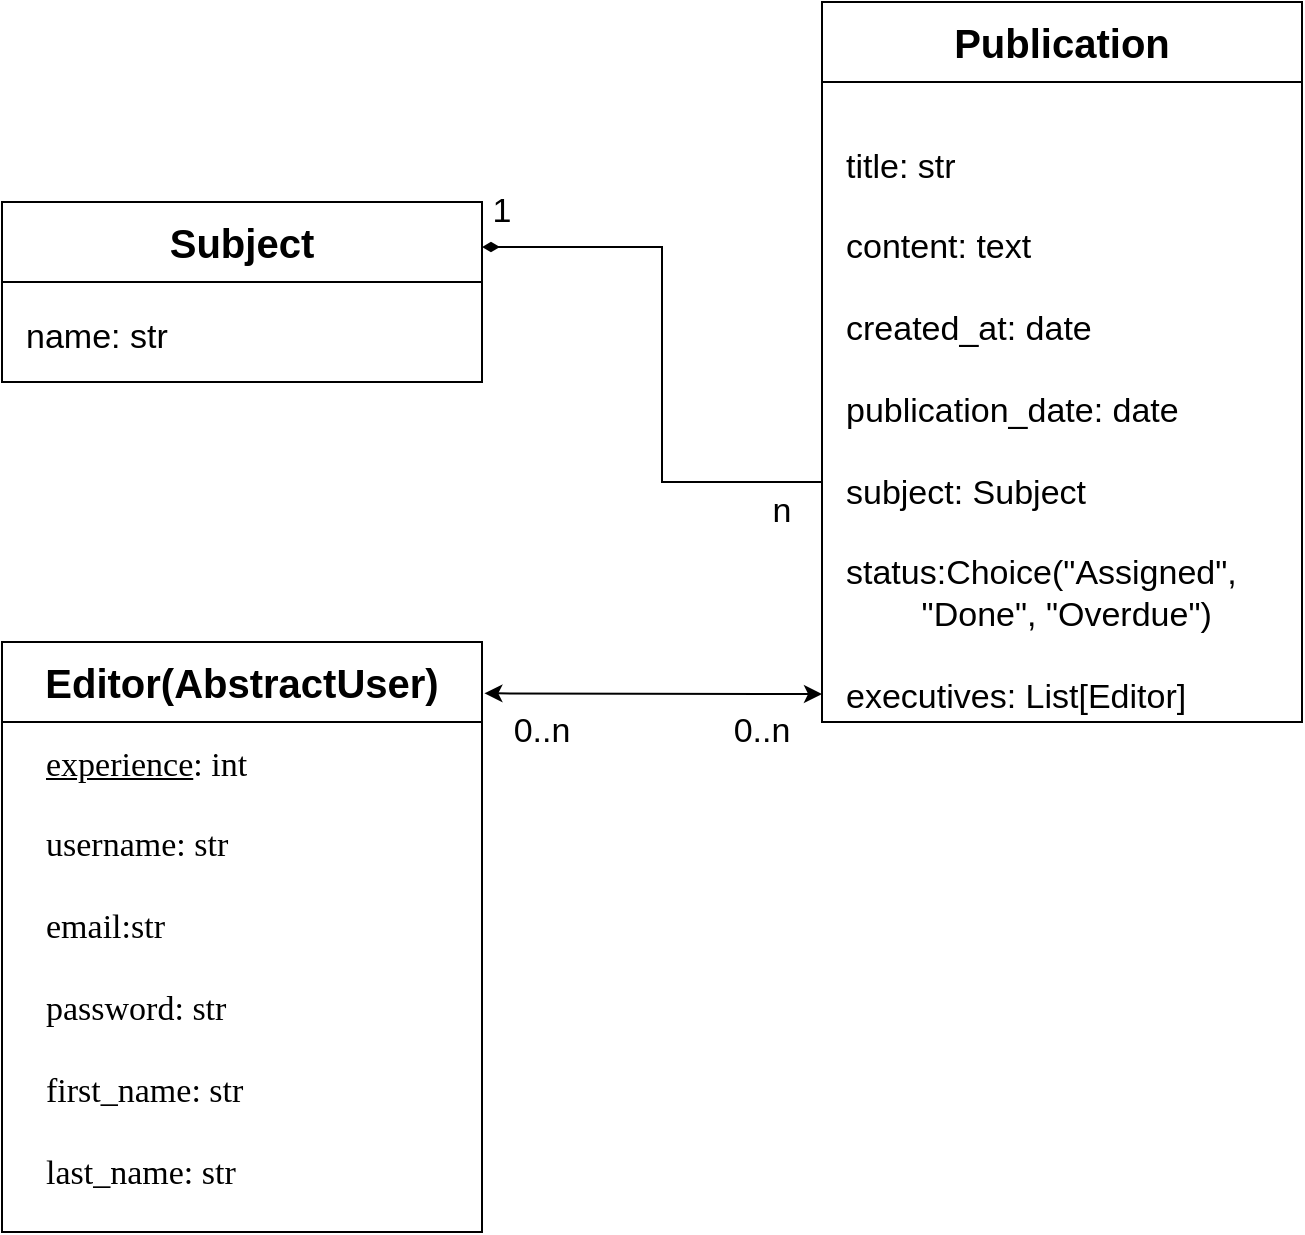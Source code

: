 <mxfile version="22.1.22" type="embed">
  <diagram name="Page-1" id="OVcS8Alv_T-uJs1jZaDE">
    <mxGraphModel dx="822" dy="515" grid="1" gridSize="10" guides="1" tooltips="1" connect="1" arrows="1" fold="1" page="1" pageScale="1" pageWidth="850" pageHeight="1100" math="0" shadow="0">
      <root>
        <mxCell id="0" />
        <mxCell id="1" parent="0" />
        <mxCell id="XHiDL_9w_AK1erUn259C-4" value="&lt;font style=&quot;font-size: 20px;&quot;&gt;Publication&lt;/font&gt;" style="swimlane;whiteSpace=wrap;html=1;fontSize=15;startSize=40;" parent="1" vertex="1">
          <mxGeometry x="520" y="120" width="240" height="360" as="geometry">
            <mxRectangle x="510" y="110" width="100" height="30" as="alternateBounds" />
          </mxGeometry>
        </mxCell>
        <mxCell id="XHiDL_9w_AK1erUn259C-8" value="&lt;div align=&quot;left&quot;&gt;&lt;font face=&quot;Helvetica&quot;&gt;title: str&lt;br&gt;&lt;br&gt;&lt;/font&gt;&lt;/div&gt;&lt;div align=&quot;left&quot;&gt;&lt;font face=&quot;Helvetica&quot;&gt;content: text&lt;br&gt;&lt;br&gt;created_at: date&lt;/font&gt;&lt;/div&gt;&lt;div align=&quot;left&quot;&gt;&lt;font face=&quot;Helvetica&quot;&gt;&lt;br&gt;&lt;/font&gt;&lt;/div&gt;&lt;div align=&quot;left&quot;&gt;&lt;font face=&quot;Helvetica&quot;&gt;publication_date: date&lt;br&gt;&lt;br&gt;subject: Subject&lt;/font&gt;&lt;/div&gt;&lt;div align=&quot;left&quot;&gt;&lt;font face=&quot;Helvetica&quot;&gt;&lt;br&gt;&lt;/font&gt;&lt;/div&gt;&lt;div align=&quot;left&quot;&gt;&lt;font face=&quot;Helvetica&quot;&gt;status:Choice(&quot;Assigned&quot;,&lt;/font&gt;&lt;/div&gt;&lt;div align=&quot;left&quot;&gt;&lt;font face=&quot;Helvetica&quot;&gt;&lt;span style=&quot;white-space: pre;&quot;&gt;&#x9;&lt;/span&gt;&quot;Done&quot;, &quot;Overdue&quot;)&lt;br&gt;&lt;br&gt;executives: List[Editor]&lt;/font&gt;&lt;/div&gt;" style="text;html=1;align=left;verticalAlign=bottom;resizable=0;points=[];autosize=1;strokeColor=none;fillColor=none;fontSize=17;horizontal=1;fontFamily=Tahoma;" parent="XHiDL_9w_AK1erUn259C-4" vertex="1">
          <mxGeometry x="10" y="40" width="220" height="320" as="geometry" />
        </mxCell>
        <mxCell id="XHiDL_9w_AK1erUn259C-10" value="&lt;font style=&quot;font-size: 20px;&quot;&gt;Editor(AbstractUser)&lt;/font&gt;" style="swimlane;whiteSpace=wrap;html=1;fontSize=15;startSize=40;" parent="1" vertex="1">
          <mxGeometry x="110" y="440" width="240" height="295" as="geometry">
            <mxRectangle x="510" y="110" width="100" height="30" as="alternateBounds" />
          </mxGeometry>
        </mxCell>
        <mxCell id="XHiDL_9w_AK1erUn259C-11" value="&lt;div&gt;&lt;u&gt;experience&lt;/u&gt;: int&lt;/div&gt;&lt;div&gt;&lt;br&gt;&lt;/div&gt;&lt;div&gt;username: str&lt;/div&gt;&lt;div&gt;&lt;br&gt;&lt;/div&gt;&lt;div&gt;email:str&lt;/div&gt;&lt;div&gt;&lt;br&gt;&lt;/div&gt;&lt;div&gt;password: str&lt;/div&gt;&lt;div&gt;&lt;br&gt;&lt;/div&gt;&lt;div&gt;first_name: str&lt;/div&gt;&lt;div&gt;&lt;br&gt;&lt;/div&gt;&lt;div&gt;last_name: str&lt;/div&gt;" style="text;html=1;align=left;verticalAlign=bottom;resizable=0;points=[];autosize=1;strokeColor=none;fillColor=none;fontSize=17;horizontal=1;fontFamily=Tahoma;" parent="XHiDL_9w_AK1erUn259C-10" vertex="1">
          <mxGeometry x="20" y="38" width="130" height="240" as="geometry" />
        </mxCell>
        <mxCell id="XHiDL_9w_AK1erUn259C-14" style="edgeStyle=orthogonalEdgeStyle;rounded=0;orthogonalLoop=1;jettySize=auto;html=1;exitX=1;exitY=0.25;exitDx=0;exitDy=0;strokeWidth=1;startArrow=diamondThin;startFill=1;targetPerimeterSpacing=11;sourcePerimeterSpacing=5;endArrow=baseDash;endFill=0;jumpSize=6;endSize=10;" parent="1" source="XHiDL_9w_AK1erUn259C-12" edge="1">
          <mxGeometry relative="1" as="geometry">
            <mxPoint x="520" y="360" as="targetPoint" />
            <Array as="points">
              <mxPoint x="440" y="243" />
              <mxPoint x="440" y="360" />
            </Array>
          </mxGeometry>
        </mxCell>
        <mxCell id="XHiDL_9w_AK1erUn259C-12" value="Subject" style="swimlane;whiteSpace=wrap;html=1;fontSize=20;startSize=40;" parent="1" vertex="1">
          <mxGeometry x="110" y="220" width="240" height="90" as="geometry">
            <mxRectangle x="510" y="110" width="100" height="30" as="alternateBounds" />
          </mxGeometry>
        </mxCell>
        <mxCell id="XHiDL_9w_AK1erUn259C-13" value="&lt;div align=&quot;left&quot;&gt;&lt;font face=&quot;Helvetica&quot;&gt;name: str&lt;/font&gt;&lt;/div&gt;" style="text;html=1;align=left;verticalAlign=bottom;resizable=0;points=[];autosize=1;strokeColor=none;fillColor=none;fontSize=17;horizontal=1;fontFamily=Tahoma;" parent="XHiDL_9w_AK1erUn259C-12" vertex="1">
          <mxGeometry x="10" y="50" width="90" height="30" as="geometry" />
        </mxCell>
        <mxCell id="XHiDL_9w_AK1erUn259C-15" value="&lt;font style=&quot;font-size: 17px;&quot;&gt;1&lt;/font&gt;" style="text;strokeColor=none;align=center;fillColor=none;html=1;verticalAlign=middle;whiteSpace=wrap;rounded=0;" parent="1" vertex="1">
          <mxGeometry x="330" y="210" width="60" height="30" as="geometry" />
        </mxCell>
        <mxCell id="XHiDL_9w_AK1erUn259C-17" value="" style="endArrow=classic;startArrow=classic;html=1;rounded=0;exitX=1.005;exitY=0.087;exitDx=0;exitDy=0;exitPerimeter=0;" parent="1" source="XHiDL_9w_AK1erUn259C-10" edge="1">
          <mxGeometry width="50" height="50" relative="1" as="geometry">
            <mxPoint x="450" y="540" as="sourcePoint" />
            <mxPoint x="520" y="466" as="targetPoint" />
          </mxGeometry>
        </mxCell>
        <mxCell id="XHiDL_9w_AK1erUn259C-19" value="&lt;font style=&quot;font-size: 17px;&quot;&gt;0..n&lt;/font&gt;" style="text;strokeColor=none;align=center;fillColor=none;html=1;verticalAlign=middle;whiteSpace=wrap;rounded=0;" parent="1" vertex="1">
          <mxGeometry x="350" y="470" width="60" height="30" as="geometry" />
        </mxCell>
        <mxCell id="XHiDL_9w_AK1erUn259C-20" value="&lt;font style=&quot;font-size: 17px;&quot;&gt;0..n&lt;/font&gt;" style="text;strokeColor=none;align=center;fillColor=none;html=1;verticalAlign=middle;whiteSpace=wrap;rounded=0;" parent="1" vertex="1">
          <mxGeometry x="460" y="470" width="60" height="30" as="geometry" />
        </mxCell>
        <mxCell id="XHiDL_9w_AK1erUn259C-16" value="&lt;font style=&quot;font-size: 17px;&quot;&gt;n&lt;/font&gt;" style="text;strokeColor=none;align=center;fillColor=none;html=1;verticalAlign=middle;whiteSpace=wrap;rounded=0;" parent="1" vertex="1">
          <mxGeometry x="470" y="360" width="60" height="30" as="geometry" />
        </mxCell>
      </root>
    </mxGraphModel>
  </diagram>
</mxfile>
